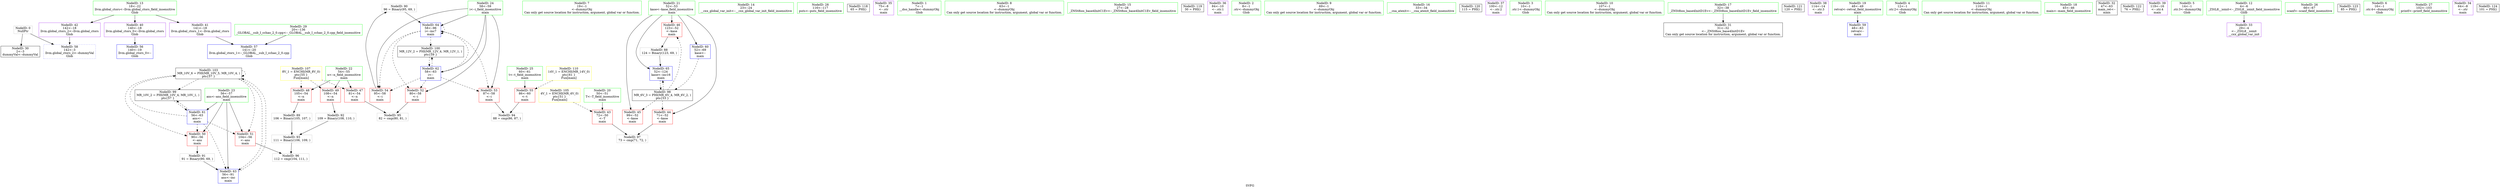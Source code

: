 digraph "SVFG" {
	label="SVFG";

	Node0x55e9f68c1270 [shape=record,color=grey,label="{NodeID: 0\nNullPtr}"];
	Node0x55e9f68c1270 -> Node0x55e9f68d47b0[style=solid];
	Node0x55e9f68c1270 -> Node0x55e9f68d6fe0[style=solid];
	Node0x55e9f68d89a0 [shape=record,color=grey,label="{NodeID: 90\n96 = Binary(95, 69, )\n}"];
	Node0x55e9f68d89a0 -> Node0x55e9f68d74f0[style=solid];
	Node0x55e9f68c1d40 [shape=record,color=green,label="{NodeID: 7\n19\<--1\n\<--dummyObj\nCan only get source location for instruction, argument, global var or function.}"];
	Node0x55e9f68d5980 [shape=record,color=grey,label="{NodeID: 97\n73 = cmp(71, 72, )\n}"];
	Node0x55e9f68d3a50 [shape=record,color=green,label="{NodeID: 14\n23\<--24\n__cxx_global_var_init\<--__cxx_global_var_init_field_insensitive\n}"];
	Node0x55e9f68d3fa0 [shape=record,color=green,label="{NodeID: 21\n52\<--53\nkase\<--kase_field_insensitive\nmain\n}"];
	Node0x55e9f68d3fa0 -> Node0x55e9f68d5400[style=solid];
	Node0x55e9f68d3fa0 -> Node0x55e9f68d54d0[style=solid];
	Node0x55e9f68d3fa0 -> Node0x55e9f68d55a0[style=solid];
	Node0x55e9f68d3fa0 -> Node0x55e9f68d71b0[style=solid];
	Node0x55e9f68d3fa0 -> Node0x55e9f68d75c0[style=solid];
	Node0x55e9f68d45b0 [shape=record,color=green,label="{NodeID: 28\n116\<--117\nputs\<--puts_field_insensitive\n}"];
	Node0x55e9f67831c0 [shape=record,color=black,label="{NodeID: 118\n65 = PHI()\n}"];
	Node0x55e9f68d4c20 [shape=record,color=purple,label="{NodeID: 35\n75\<--8\n\<--.str\nmain\n}"];
	Node0x55e9f68d5230 [shape=record,color=purple,label="{NodeID: 42\n142\<--18\nllvm.global_ctors_2\<--llvm.global_ctors\nGlob }"];
	Node0x55e9f68d5230 -> Node0x55e9f68d6fe0[style=solid];
	Node0x55e9f68d6830 [shape=record,color=red,label="{NodeID: 49\n108\<--54\n\<--n\nmain\n}"];
	Node0x55e9f68d6830 -> Node0x55e9f68d8ca0[style=solid];
	Node0x55e9f68d6de0 [shape=record,color=blue,label="{NodeID: 56\n140\<--19\nllvm.global_ctors_0\<--\nGlob }"];
	Node0x55e9f68d7420 [shape=record,color=blue,label="{NodeID: 63\n56\<--91\nans\<--inc\nmain\n}"];
	Node0x55e9f68d7420 -> Node0x55e9f68de110[style=dashed];
	Node0x55e9f68c1380 [shape=record,color=green,label="{NodeID: 1\n7\<--1\n__dso_handle\<--dummyObj\nGlob }"];
	Node0x55e9f68d8b20 [shape=record,color=grey,label="{NodeID: 91\n91 = Binary(90, 69, )\n}"];
	Node0x55e9f68d8b20 -> Node0x55e9f68d7420[style=solid];
	Node0x55e9f68c1dd0 [shape=record,color=green,label="{NodeID: 8\n63\<--1\n\<--dummyObj\nCan only get source location for instruction, argument, global var or function.}"];
	Node0x55e9f68dc810 [shape=record,color=black,label="{NodeID: 98\nMR_6V_3 = PHI(MR_6V_4, MR_6V_2, )\npts\{53 \}\n}"];
	Node0x55e9f68dc810 -> Node0x55e9f68d5400[style=dashed];
	Node0x55e9f68dc810 -> Node0x55e9f68d54d0[style=dashed];
	Node0x55e9f68dc810 -> Node0x55e9f68d55a0[style=dashed];
	Node0x55e9f68dc810 -> Node0x55e9f68d75c0[style=dashed];
	Node0x55e9f68d3ae0 [shape=record,color=green,label="{NodeID: 15\n27\<--28\n_ZNSt8ios_base4InitC1Ev\<--_ZNSt8ios_base4InitC1Ev_field_insensitive\n}"];
	Node0x55e9f68df130 [shape=record,color=yellow,style=double,label="{NodeID: 105\n4V_1 = ENCHI(MR_4V_0)\npts\{51 \}\nFun[main]}"];
	Node0x55e9f68df130 -> Node0x55e9f68d5330[style=dashed];
	Node0x55e9f68d4070 [shape=record,color=green,label="{NodeID: 22\n54\<--55\nn\<--n_field_insensitive\nmain\n}"];
	Node0x55e9f68d4070 -> Node0x55e9f68d5670[style=solid];
	Node0x55e9f68d4070 -> Node0x55e9f68d6760[style=solid];
	Node0x55e9f68d4070 -> Node0x55e9f68d6830[style=solid];
	Node0x55e9f68d46b0 [shape=record,color=green,label="{NodeID: 29\n20\<--136\n_GLOBAL__sub_I_cchao_2_0.cpp\<--_GLOBAL__sub_I_cchao_2_0.cpp_field_insensitive\n}"];
	Node0x55e9f68d46b0 -> Node0x55e9f68d6ee0[style=solid];
	Node0x55e9f68e3940 [shape=record,color=black,label="{NodeID: 119\n30 = PHI()\n}"];
	Node0x55e9f68d4cf0 [shape=record,color=purple,label="{NodeID: 36\n84\<--10\n\<--.str.1\nmain\n}"];
	Node0x55e9f68d5330 [shape=record,color=red,label="{NodeID: 43\n72\<--50\n\<--T\nmain\n}"];
	Node0x55e9f68d5330 -> Node0x55e9f68d5980[style=solid];
	Node0x55e9f68d6900 [shape=record,color=red,label="{NodeID: 50\n90\<--56\n\<--ans\nmain\n}"];
	Node0x55e9f68d6900 -> Node0x55e9f68d8b20[style=solid];
	Node0x55e9f68d6ee0 [shape=record,color=blue,label="{NodeID: 57\n141\<--20\nllvm.global_ctors_1\<--_GLOBAL__sub_I_cchao_2_0.cpp\nGlob }"];
	Node0x55e9f68d74f0 [shape=record,color=blue,label="{NodeID: 64\n58\<--96\ni\<--inc7\nmain\n}"];
	Node0x55e9f68d74f0 -> Node0x55e9f68d6aa0[style=dashed];
	Node0x55e9f68d74f0 -> Node0x55e9f68d6b70[style=dashed];
	Node0x55e9f68d74f0 -> Node0x55e9f68d6c40[style=dashed];
	Node0x55e9f68d74f0 -> Node0x55e9f68d74f0[style=dashed];
	Node0x55e9f68d74f0 -> Node0x55e9f68dd210[style=dashed];
	Node0x55e9f68c16f0 [shape=record,color=green,label="{NodeID: 2\n8\<--1\n.str\<--dummyObj\nGlob }"];
	Node0x55e9f68d8ca0 [shape=record,color=grey,label="{NodeID: 92\n109 = Binary(108, 110, )\n}"];
	Node0x55e9f68d8ca0 -> Node0x55e9f68d8e20[style=solid];
	Node0x55e9f68d2f40 [shape=record,color=green,label="{NodeID: 9\n69\<--1\n\<--dummyObj\nCan only get source location for instruction, argument, global var or function.}"];
	Node0x55e9f68dcd10 [shape=record,color=black,label="{NodeID: 99\nMR_10V_2 = PHI(MR_10V_4, MR_10V_1, )\npts\{57 \}\n}"];
	Node0x55e9f68dcd10 -> Node0x55e9f68d7280[style=dashed];
	Node0x55e9f68d3b70 [shape=record,color=green,label="{NodeID: 16\n33\<--34\n__cxa_atexit\<--__cxa_atexit_field_insensitive\n}"];
	Node0x55e9f68d4140 [shape=record,color=green,label="{NodeID: 23\n56\<--57\nans\<--ans_field_insensitive\nmain\n}"];
	Node0x55e9f68d4140 -> Node0x55e9f68d6900[style=solid];
	Node0x55e9f68d4140 -> Node0x55e9f68d69d0[style=solid];
	Node0x55e9f68d4140 -> Node0x55e9f68d7280[style=solid];
	Node0x55e9f68d4140 -> Node0x55e9f68d7420[style=solid];
	Node0x55e9f68d47b0 [shape=record,color=black,label="{NodeID: 30\n2\<--3\ndummyVal\<--dummyVal\n}"];
	Node0x55e9f68e3a40 [shape=record,color=black,label="{NodeID: 120\n115 = PHI()\n}"];
	Node0x55e9f68d4dc0 [shape=record,color=purple,label="{NodeID: 37\n100\<--12\n\<--.str.2\nmain\n}"];
	Node0x55e9f68d5400 [shape=record,color=red,label="{NodeID: 44\n71\<--52\n\<--kase\nmain\n}"];
	Node0x55e9f68d5400 -> Node0x55e9f68d5980[style=solid];
	Node0x55e9f68d69d0 [shape=record,color=red,label="{NodeID: 51\n104\<--56\n\<--ans\nmain\n}"];
	Node0x55e9f68d69d0 -> Node0x55e9f68d5800[style=solid];
	Node0x55e9f68d6fe0 [shape=record,color=blue, style = dotted,label="{NodeID: 58\n142\<--3\nllvm.global_ctors_2\<--dummyVal\nGlob }"];
	Node0x55e9f68d75c0 [shape=record,color=blue,label="{NodeID: 65\n52\<--124\nkase\<--inc16\nmain\n}"];
	Node0x55e9f68d75c0 -> Node0x55e9f68dc810[style=dashed];
	Node0x55e9f68c15a0 [shape=record,color=green,label="{NodeID: 3\n10\<--1\n.str.1\<--dummyObj\nGlob }"];
	Node0x55e9f68d8e20 [shape=record,color=grey,label="{NodeID: 93\n111 = Binary(106, 109, )\n}"];
	Node0x55e9f68d8e20 -> Node0x55e9f68d5800[style=solid];
	Node0x55e9f68d2fd0 [shape=record,color=green,label="{NodeID: 10\n107\<--1\n\<--dummyObj\nCan only get source location for instruction, argument, global var or function.}"];
	Node0x55e9f68dd210 [shape=record,color=black,label="{NodeID: 100\nMR_12V_2 = PHI(MR_12V_4, MR_12V_1, )\npts\{59 \}\n}"];
	Node0x55e9f68dd210 -> Node0x55e9f68d7350[style=dashed];
	Node0x55e9f68d3c00 [shape=record,color=green,label="{NodeID: 17\n32\<--38\n_ZNSt8ios_base4InitD1Ev\<--_ZNSt8ios_base4InitD1Ev_field_insensitive\n}"];
	Node0x55e9f68d3c00 -> Node0x55e9f68d48b0[style=solid];
	Node0x55e9f68df2f0 [shape=record,color=yellow,style=double,label="{NodeID: 107\n8V_1 = ENCHI(MR_8V_0)\npts\{55 \}\nFun[main]}"];
	Node0x55e9f68df2f0 -> Node0x55e9f68d5670[style=dashed];
	Node0x55e9f68df2f0 -> Node0x55e9f68d6760[style=dashed];
	Node0x55e9f68df2f0 -> Node0x55e9f68d6830[style=dashed];
	Node0x55e9f68d4210 [shape=record,color=green,label="{NodeID: 24\n58\<--59\ni\<--i_field_insensitive\nmain\n}"];
	Node0x55e9f68d4210 -> Node0x55e9f68d6aa0[style=solid];
	Node0x55e9f68d4210 -> Node0x55e9f68d6b70[style=solid];
	Node0x55e9f68d4210 -> Node0x55e9f68d6c40[style=solid];
	Node0x55e9f68d4210 -> Node0x55e9f68d7350[style=solid];
	Node0x55e9f68d4210 -> Node0x55e9f68d74f0[style=solid];
	Node0x55e9f68d48b0 [shape=record,color=black,label="{NodeID: 31\n31\<--32\n\<--_ZNSt8ios_base4InitD1Ev\nCan only get source location for instruction, argument, global var or function.}"];
	Node0x55e9f68e3b40 [shape=record,color=black,label="{NodeID: 121\n120 = PHI()\n}"];
	Node0x55e9f68d4e90 [shape=record,color=purple,label="{NodeID: 38\n114\<--14\n\<--.str.3\nmain\n}"];
	Node0x55e9f68d54d0 [shape=record,color=red,label="{NodeID: 45\n99\<--52\n\<--kase\nmain\n}"];
	Node0x55e9f68d6aa0 [shape=record,color=red,label="{NodeID: 52\n80\<--58\n\<--i\nmain\n}"];
	Node0x55e9f68d6aa0 -> Node0x55e9f68d9120[style=solid];
	Node0x55e9f68d70e0 [shape=record,color=blue,label="{NodeID: 59\n48\<--63\nretval\<--\nmain\n}"];
	Node0x55e9f68c1b30 [shape=record,color=green,label="{NodeID: 4\n12\<--1\n.str.2\<--dummyObj\nGlob }"];
	Node0x55e9f68d8fa0 [shape=record,color=grey,label="{NodeID: 94\n88 = cmp(86, 87, )\n}"];
	Node0x55e9f68d3060 [shape=record,color=green,label="{NodeID: 11\n110\<--1\n\<--dummyObj\nCan only get source location for instruction, argument, global var or function.}"];
	Node0x55e9f68d3d00 [shape=record,color=green,label="{NodeID: 18\n45\<--46\nmain\<--main_field_insensitive\n}"];
	Node0x55e9f68d42e0 [shape=record,color=green,label="{NodeID: 25\n60\<--61\nt\<--t_field_insensitive\nmain\n}"];
	Node0x55e9f68d42e0 -> Node0x55e9f68d6d10[style=solid];
	Node0x55e9f68d49b0 [shape=record,color=black,label="{NodeID: 32\n47\<--63\nmain_ret\<--\nmain\n}"];
	Node0x55e9f68e3c40 [shape=record,color=black,label="{NodeID: 122\n76 = PHI()\n}"];
	Node0x55e9f68d4f60 [shape=record,color=purple,label="{NodeID: 39\n119\<--16\n\<--.str.4\nmain\n}"];
	Node0x55e9f68d55a0 [shape=record,color=red,label="{NodeID: 46\n123\<--52\n\<--kase\nmain\n}"];
	Node0x55e9f68d55a0 -> Node0x55e9f68d86a0[style=solid];
	Node0x55e9f68d6b70 [shape=record,color=red,label="{NodeID: 53\n87\<--58\n\<--i\nmain\n}"];
	Node0x55e9f68d6b70 -> Node0x55e9f68d8fa0[style=solid];
	Node0x55e9f68d71b0 [shape=record,color=blue,label="{NodeID: 60\n52\<--69\nkase\<--\nmain\n}"];
	Node0x55e9f68d71b0 -> Node0x55e9f68dc810[style=dashed];
	Node0x55e9f68d86a0 [shape=record,color=grey,label="{NodeID: 88\n124 = Binary(123, 69, )\n}"];
	Node0x55e9f68d86a0 -> Node0x55e9f68d75c0[style=solid];
	Node0x55e9f68c1bc0 [shape=record,color=green,label="{NodeID: 5\n14\<--1\n.str.3\<--dummyObj\nGlob }"];
	Node0x55e9f68d9120 [shape=record,color=grey,label="{NodeID: 95\n82 = cmp(80, 81, )\n}"];
	Node0x55e9f68d3930 [shape=record,color=green,label="{NodeID: 12\n4\<--6\n_ZStL8__ioinit\<--_ZStL8__ioinit_field_insensitive\nGlob }"];
	Node0x55e9f68d3930 -> Node0x55e9f68d4a80[style=solid];
	Node0x55e9f68d3e00 [shape=record,color=green,label="{NodeID: 19\n48\<--49\nretval\<--retval_field_insensitive\nmain\n}"];
	Node0x55e9f68d3e00 -> Node0x55e9f68d70e0[style=solid];
	Node0x55e9f68d43b0 [shape=record,color=green,label="{NodeID: 26\n66\<--67\nscanf\<--scanf_field_insensitive\n}"];
	Node0x55e9f68d4a80 [shape=record,color=purple,label="{NodeID: 33\n29\<--4\n\<--_ZStL8__ioinit\n__cxx_global_var_init\n}"];
	Node0x55e9f68e3d40 [shape=record,color=black,label="{NodeID: 123\n85 = PHI()\n}"];
	Node0x55e9f68d5030 [shape=record,color=purple,label="{NodeID: 40\n140\<--18\nllvm.global_ctors_0\<--llvm.global_ctors\nGlob }"];
	Node0x55e9f68d5030 -> Node0x55e9f68d6de0[style=solid];
	Node0x55e9f68d5670 [shape=record,color=red,label="{NodeID: 47\n81\<--54\n\<--n\nmain\n}"];
	Node0x55e9f68d5670 -> Node0x55e9f68d9120[style=solid];
	Node0x55e9f68d6c40 [shape=record,color=red,label="{NodeID: 54\n95\<--58\n\<--i\nmain\n}"];
	Node0x55e9f68d6c40 -> Node0x55e9f68d89a0[style=solid];
	Node0x55e9f68d7280 [shape=record,color=blue,label="{NodeID: 61\n56\<--63\nans\<--\nmain\n}"];
	Node0x55e9f68d7280 -> Node0x55e9f68d6900[style=dashed];
	Node0x55e9f68d7280 -> Node0x55e9f68d69d0[style=dashed];
	Node0x55e9f68d7280 -> Node0x55e9f68d7420[style=dashed];
	Node0x55e9f68d7280 -> Node0x55e9f68dcd10[style=dashed];
	Node0x55e9f68d7280 -> Node0x55e9f68de110[style=dashed];
	Node0x55e9f68d8820 [shape=record,color=grey,label="{NodeID: 89\n106 = Binary(105, 107, )\n}"];
	Node0x55e9f68d8820 -> Node0x55e9f68d8e20[style=solid];
	Node0x55e9f68c1cb0 [shape=record,color=green,label="{NodeID: 6\n16\<--1\n.str.4\<--dummyObj\nGlob }"];
	Node0x55e9f68d5800 [shape=record,color=grey,label="{NodeID: 96\n112 = cmp(104, 111, )\n}"];
	Node0x55e9f68d39c0 [shape=record,color=green,label="{NodeID: 13\n18\<--22\nllvm.global_ctors\<--llvm.global_ctors_field_insensitive\nGlob }"];
	Node0x55e9f68d39c0 -> Node0x55e9f68d5030[style=solid];
	Node0x55e9f68d39c0 -> Node0x55e9f68d5130[style=solid];
	Node0x55e9f68d39c0 -> Node0x55e9f68d5230[style=solid];
	Node0x55e9f68de110 [shape=record,color=black,label="{NodeID: 103\nMR_10V_6 = PHI(MR_10V_5, MR_10V_4, )\npts\{57 \}\n}"];
	Node0x55e9f68de110 -> Node0x55e9f68d6900[style=dashed];
	Node0x55e9f68de110 -> Node0x55e9f68d69d0[style=dashed];
	Node0x55e9f68de110 -> Node0x55e9f68d7420[style=dashed];
	Node0x55e9f68de110 -> Node0x55e9f68dcd10[style=dashed];
	Node0x55e9f68de110 -> Node0x55e9f68de110[style=dashed];
	Node0x55e9f68d3ed0 [shape=record,color=green,label="{NodeID: 20\n50\<--51\nT\<--T_field_insensitive\nmain\n}"];
	Node0x55e9f68d3ed0 -> Node0x55e9f68d5330[style=solid];
	Node0x55e9f68df590 [shape=record,color=yellow,style=double,label="{NodeID: 110\n14V_1 = ENCHI(MR_14V_0)\npts\{61 \}\nFun[main]}"];
	Node0x55e9f68df590 -> Node0x55e9f68d6d10[style=dashed];
	Node0x55e9f68d44b0 [shape=record,color=green,label="{NodeID: 27\n102\<--103\nprintf\<--printf_field_insensitive\n}"];
	Node0x55e9f68d4b50 [shape=record,color=purple,label="{NodeID: 34\n64\<--8\n\<--.str\nmain\n}"];
	Node0x55e9f68e3e40 [shape=record,color=black,label="{NodeID: 124\n101 = PHI()\n}"];
	Node0x55e9f68d5130 [shape=record,color=purple,label="{NodeID: 41\n141\<--18\nllvm.global_ctors_1\<--llvm.global_ctors\nGlob }"];
	Node0x55e9f68d5130 -> Node0x55e9f68d6ee0[style=solid];
	Node0x55e9f68d6760 [shape=record,color=red,label="{NodeID: 48\n105\<--54\n\<--n\nmain\n}"];
	Node0x55e9f68d6760 -> Node0x55e9f68d8820[style=solid];
	Node0x55e9f68d6d10 [shape=record,color=red,label="{NodeID: 55\n86\<--60\n\<--t\nmain\n}"];
	Node0x55e9f68d6d10 -> Node0x55e9f68d8fa0[style=solid];
	Node0x55e9f68d7350 [shape=record,color=blue,label="{NodeID: 62\n58\<--63\ni\<--\nmain\n}"];
	Node0x55e9f68d7350 -> Node0x55e9f68d6aa0[style=dashed];
	Node0x55e9f68d7350 -> Node0x55e9f68d6b70[style=dashed];
	Node0x55e9f68d7350 -> Node0x55e9f68d6c40[style=dashed];
	Node0x55e9f68d7350 -> Node0x55e9f68d74f0[style=dashed];
	Node0x55e9f68d7350 -> Node0x55e9f68dd210[style=dashed];
}
